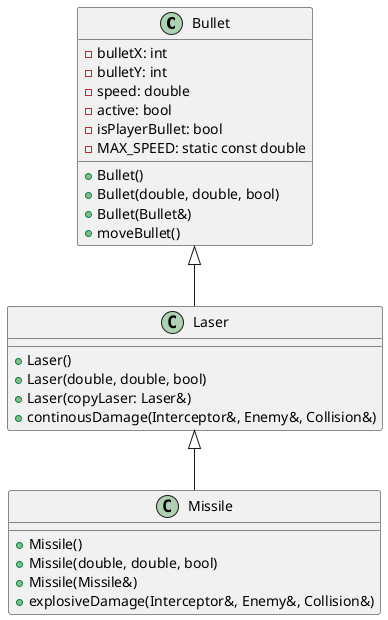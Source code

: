 @startuml

class Bullet {
    - bulletX: int 
    - bulletY: int
    - speed: double
    - active: bool
    - isPlayerBullet: bool
    - MAX_SPEED: static const double
    + Bullet()
    + Bullet(double, double, bool)
    + Bullet(Bullet&)
    + moveBullet()
}

class Laser {
    + Laser()
    + Laser(double, double, bool)
    + Laser(copyLaser: Laser&)
    + continousDamage(Interceptor&, Enemy&, Collision&)
}
class Missile {
    + Missile()
    + Missile(double, double, bool)
    + Missile(Missile&)
    + explosiveDamage(Interceptor&, Enemy&, Collision&)

}

Bullet <|-- Laser
Laser <|-- Missile